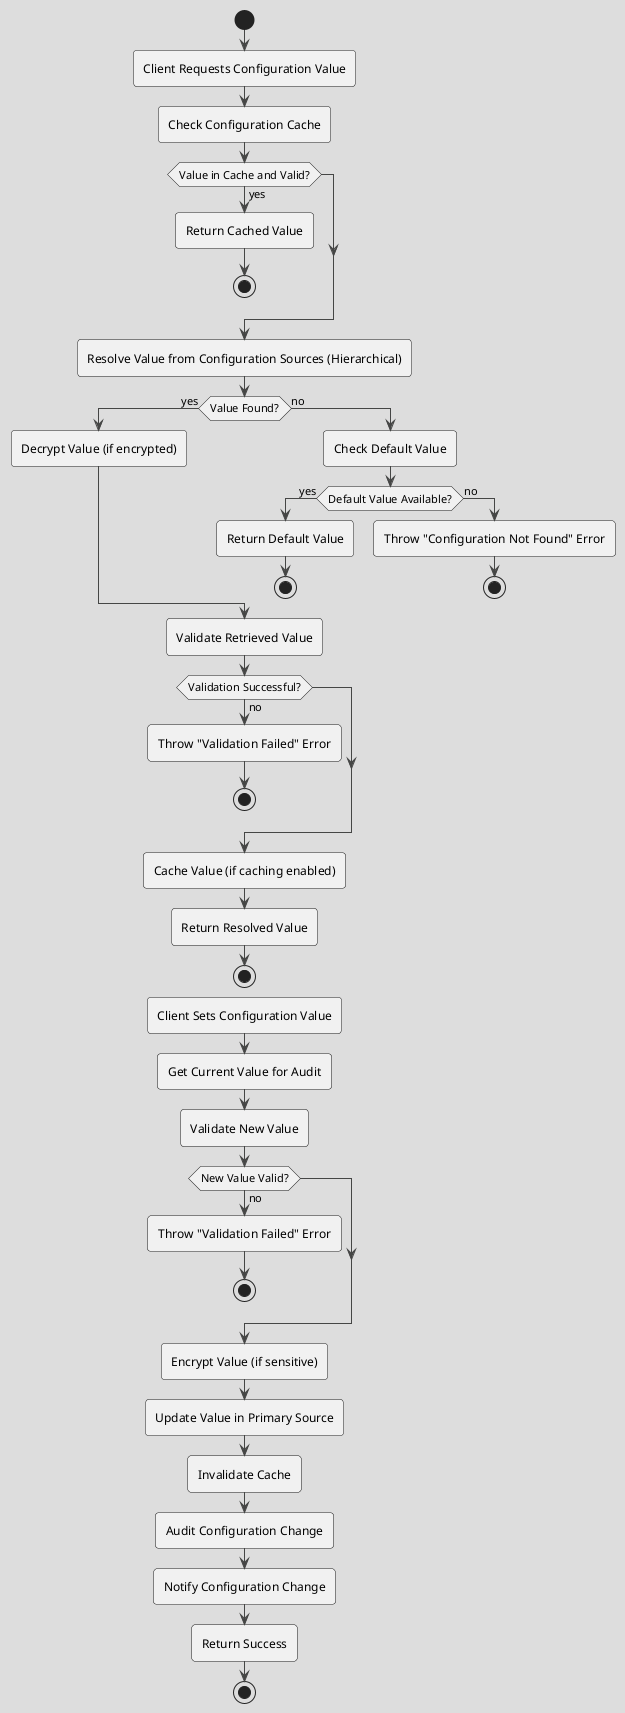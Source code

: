 @startuml
!theme toy

start
:Client Requests Configuration Value;

:Check Configuration Cache;
if (Value in Cache and Valid?) then (yes)
  :Return Cached Value;
  stop
endif

:Resolve Value from Configuration Sources (Hierarchical);
if (Value Found?) then (yes)
  :Decrypt Value (if encrypted);
else (no)
  :Check Default Value;
  if (Default Value Available?) then (yes)
    :Return Default Value;
    stop
  else (no)
    :Throw "Configuration Not Found" Error;
    stop
  endif
endif

:Validate Retrieved Value;
if (Validation Successful?) then (no)
  :Throw "Validation Failed" Error;
  stop
endif

:Cache Value (if caching enabled);
:Return Resolved Value;
stop

:Client Sets Configuration Value;
:Get Current Value for Audit;
:Validate New Value;
if (New Value Valid?) then (no)
  :Throw "Validation Failed" Error;
  stop
endif

:Encrypt Value (if sensitive);
:Update Value in Primary Source;
:Invalidate Cache;
:Audit Configuration Change;
:Notify Configuration Change;
:Return Success;
stop

@enduml